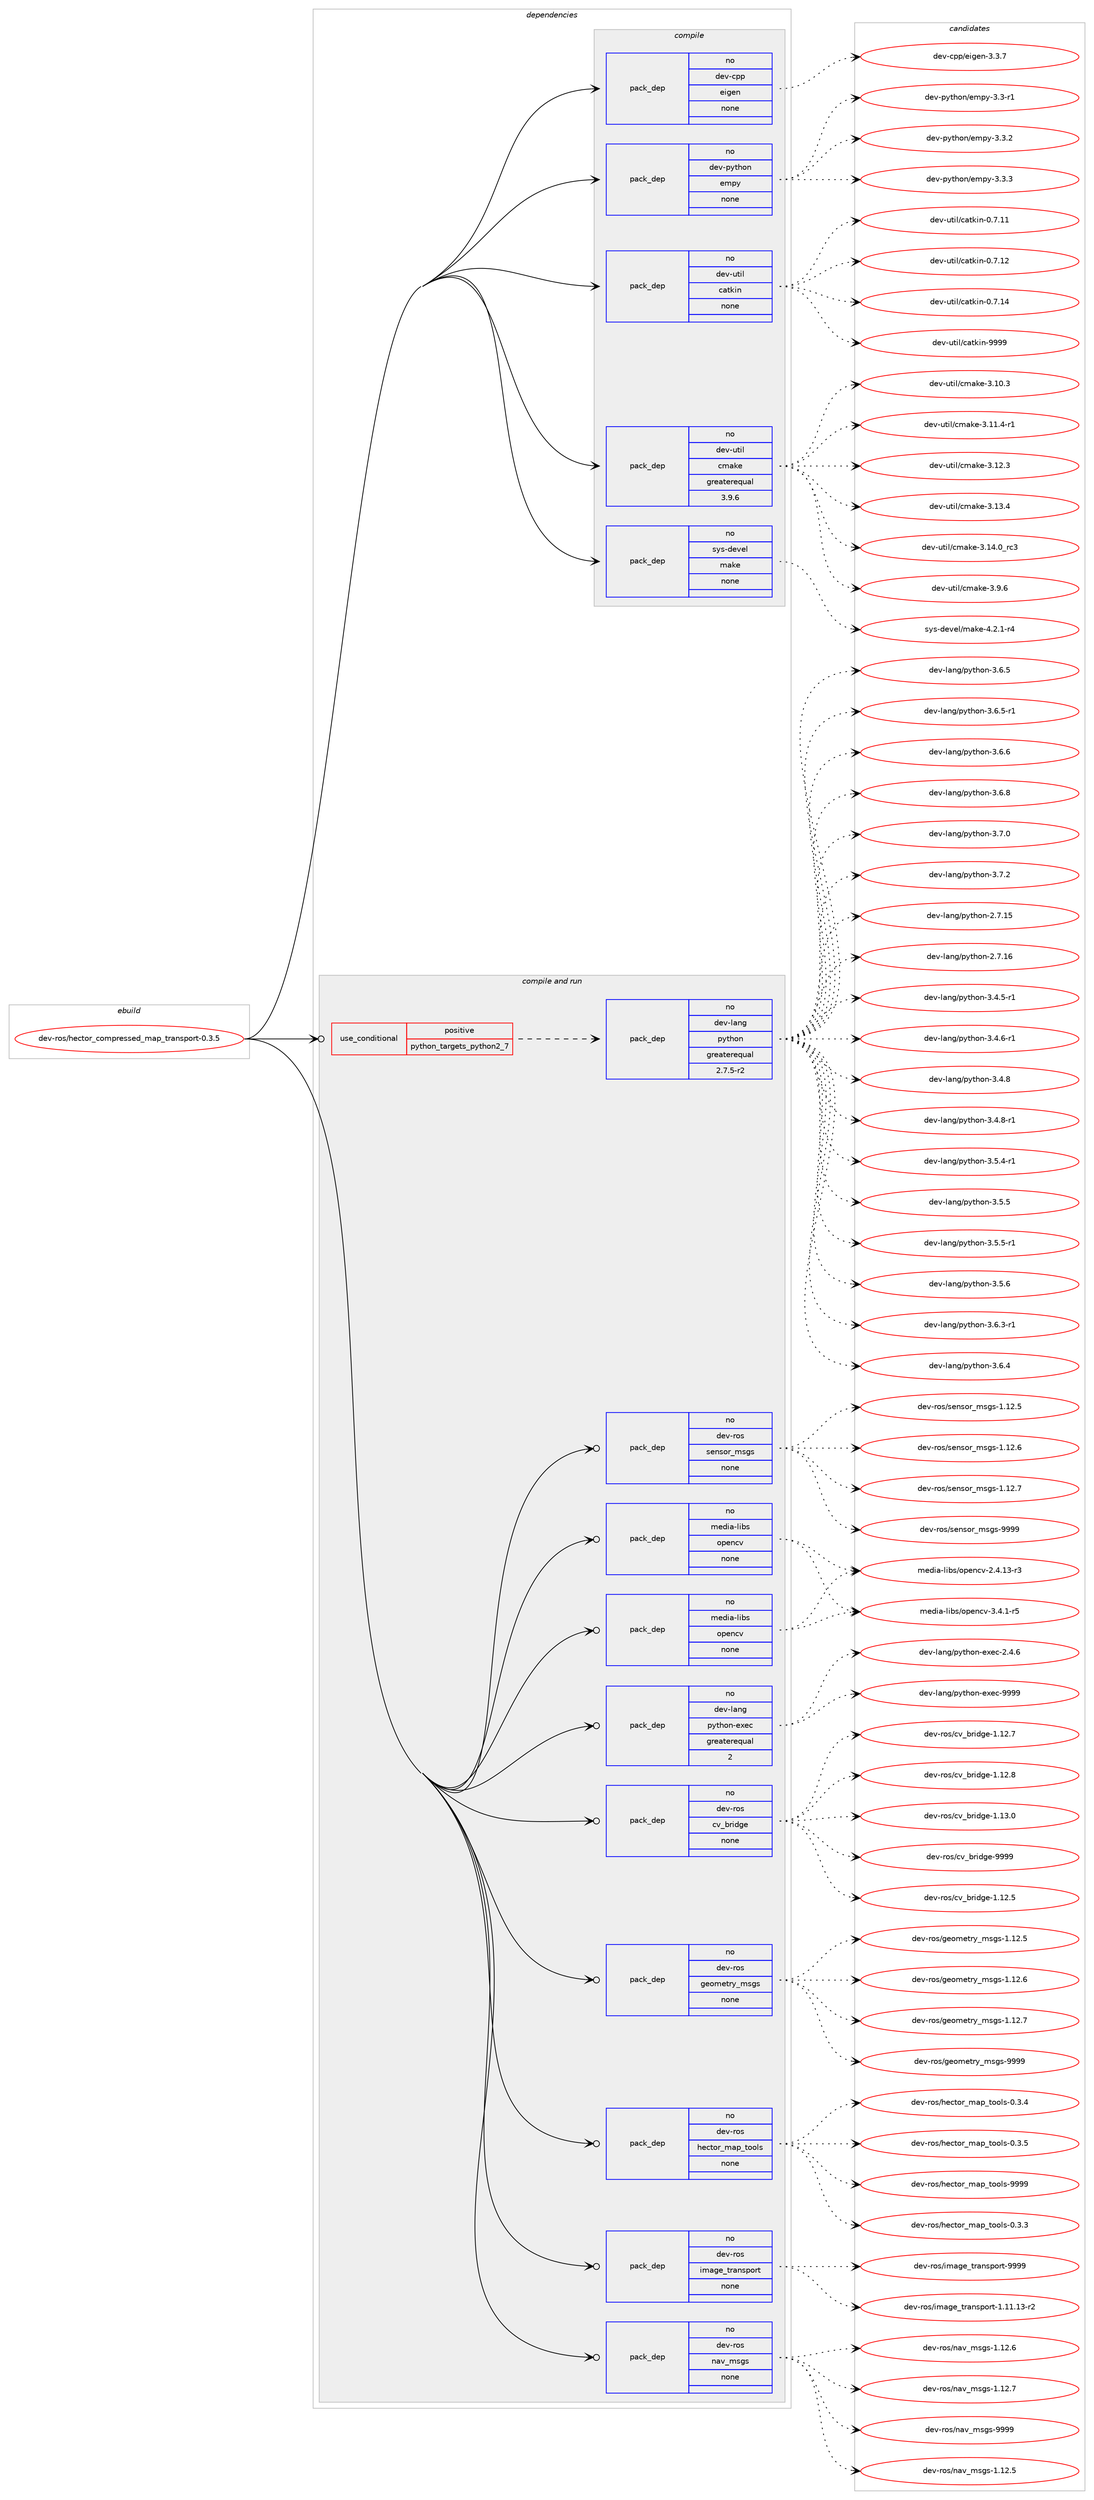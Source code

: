 digraph prolog {

# *************
# Graph options
# *************

newrank=true;
concentrate=true;
compound=true;
graph [rankdir=LR,fontname=Helvetica,fontsize=10,ranksep=1.5];#, ranksep=2.5, nodesep=0.2];
edge  [arrowhead=vee];
node  [fontname=Helvetica,fontsize=10];

# **********
# The ebuild
# **********

subgraph cluster_leftcol {
color=gray;
rank=same;
label=<<i>ebuild</i>>;
id [label="dev-ros/hector_compressed_map_transport-0.3.5", color=red, width=4, href="../dev-ros/hector_compressed_map_transport-0.3.5.svg"];
}

# ****************
# The dependencies
# ****************

subgraph cluster_midcol {
color=gray;
label=<<i>dependencies</i>>;
subgraph cluster_compile {
fillcolor="#eeeeee";
style=filled;
label=<<i>compile</i>>;
subgraph pack1044847 {
dependency1456860 [label=<<TABLE BORDER="0" CELLBORDER="1" CELLSPACING="0" CELLPADDING="4" WIDTH="220"><TR><TD ROWSPAN="6" CELLPADDING="30">pack_dep</TD></TR><TR><TD WIDTH="110">no</TD></TR><TR><TD>dev-cpp</TD></TR><TR><TD>eigen</TD></TR><TR><TD>none</TD></TR><TR><TD></TD></TR></TABLE>>, shape=none, color=blue];
}
id:e -> dependency1456860:w [weight=20,style="solid",arrowhead="vee"];
subgraph pack1044848 {
dependency1456861 [label=<<TABLE BORDER="0" CELLBORDER="1" CELLSPACING="0" CELLPADDING="4" WIDTH="220"><TR><TD ROWSPAN="6" CELLPADDING="30">pack_dep</TD></TR><TR><TD WIDTH="110">no</TD></TR><TR><TD>dev-python</TD></TR><TR><TD>empy</TD></TR><TR><TD>none</TD></TR><TR><TD></TD></TR></TABLE>>, shape=none, color=blue];
}
id:e -> dependency1456861:w [weight=20,style="solid",arrowhead="vee"];
subgraph pack1044849 {
dependency1456862 [label=<<TABLE BORDER="0" CELLBORDER="1" CELLSPACING="0" CELLPADDING="4" WIDTH="220"><TR><TD ROWSPAN="6" CELLPADDING="30">pack_dep</TD></TR><TR><TD WIDTH="110">no</TD></TR><TR><TD>dev-util</TD></TR><TR><TD>catkin</TD></TR><TR><TD>none</TD></TR><TR><TD></TD></TR></TABLE>>, shape=none, color=blue];
}
id:e -> dependency1456862:w [weight=20,style="solid",arrowhead="vee"];
subgraph pack1044850 {
dependency1456863 [label=<<TABLE BORDER="0" CELLBORDER="1" CELLSPACING="0" CELLPADDING="4" WIDTH="220"><TR><TD ROWSPAN="6" CELLPADDING="30">pack_dep</TD></TR><TR><TD WIDTH="110">no</TD></TR><TR><TD>dev-util</TD></TR><TR><TD>cmake</TD></TR><TR><TD>greaterequal</TD></TR><TR><TD>3.9.6</TD></TR></TABLE>>, shape=none, color=blue];
}
id:e -> dependency1456863:w [weight=20,style="solid",arrowhead="vee"];
subgraph pack1044851 {
dependency1456864 [label=<<TABLE BORDER="0" CELLBORDER="1" CELLSPACING="0" CELLPADDING="4" WIDTH="220"><TR><TD ROWSPAN="6" CELLPADDING="30">pack_dep</TD></TR><TR><TD WIDTH="110">no</TD></TR><TR><TD>sys-devel</TD></TR><TR><TD>make</TD></TR><TR><TD>none</TD></TR><TR><TD></TD></TR></TABLE>>, shape=none, color=blue];
}
id:e -> dependency1456864:w [weight=20,style="solid",arrowhead="vee"];
}
subgraph cluster_compileandrun {
fillcolor="#eeeeee";
style=filled;
label=<<i>compile and run</i>>;
subgraph cond388623 {
dependency1456865 [label=<<TABLE BORDER="0" CELLBORDER="1" CELLSPACING="0" CELLPADDING="4"><TR><TD ROWSPAN="3" CELLPADDING="10">use_conditional</TD></TR><TR><TD>positive</TD></TR><TR><TD>python_targets_python2_7</TD></TR></TABLE>>, shape=none, color=red];
subgraph pack1044852 {
dependency1456866 [label=<<TABLE BORDER="0" CELLBORDER="1" CELLSPACING="0" CELLPADDING="4" WIDTH="220"><TR><TD ROWSPAN="6" CELLPADDING="30">pack_dep</TD></TR><TR><TD WIDTH="110">no</TD></TR><TR><TD>dev-lang</TD></TR><TR><TD>python</TD></TR><TR><TD>greaterequal</TD></TR><TR><TD>2.7.5-r2</TD></TR></TABLE>>, shape=none, color=blue];
}
dependency1456865:e -> dependency1456866:w [weight=20,style="dashed",arrowhead="vee"];
}
id:e -> dependency1456865:w [weight=20,style="solid",arrowhead="odotvee"];
subgraph pack1044853 {
dependency1456867 [label=<<TABLE BORDER="0" CELLBORDER="1" CELLSPACING="0" CELLPADDING="4" WIDTH="220"><TR><TD ROWSPAN="6" CELLPADDING="30">pack_dep</TD></TR><TR><TD WIDTH="110">no</TD></TR><TR><TD>dev-lang</TD></TR><TR><TD>python-exec</TD></TR><TR><TD>greaterequal</TD></TR><TR><TD>2</TD></TR></TABLE>>, shape=none, color=blue];
}
id:e -> dependency1456867:w [weight=20,style="solid",arrowhead="odotvee"];
subgraph pack1044854 {
dependency1456868 [label=<<TABLE BORDER="0" CELLBORDER="1" CELLSPACING="0" CELLPADDING="4" WIDTH="220"><TR><TD ROWSPAN="6" CELLPADDING="30">pack_dep</TD></TR><TR><TD WIDTH="110">no</TD></TR><TR><TD>dev-ros</TD></TR><TR><TD>cv_bridge</TD></TR><TR><TD>none</TD></TR><TR><TD></TD></TR></TABLE>>, shape=none, color=blue];
}
id:e -> dependency1456868:w [weight=20,style="solid",arrowhead="odotvee"];
subgraph pack1044855 {
dependency1456869 [label=<<TABLE BORDER="0" CELLBORDER="1" CELLSPACING="0" CELLPADDING="4" WIDTH="220"><TR><TD ROWSPAN="6" CELLPADDING="30">pack_dep</TD></TR><TR><TD WIDTH="110">no</TD></TR><TR><TD>dev-ros</TD></TR><TR><TD>geometry_msgs</TD></TR><TR><TD>none</TD></TR><TR><TD></TD></TR></TABLE>>, shape=none, color=blue];
}
id:e -> dependency1456869:w [weight=20,style="solid",arrowhead="odotvee"];
subgraph pack1044856 {
dependency1456870 [label=<<TABLE BORDER="0" CELLBORDER="1" CELLSPACING="0" CELLPADDING="4" WIDTH="220"><TR><TD ROWSPAN="6" CELLPADDING="30">pack_dep</TD></TR><TR><TD WIDTH="110">no</TD></TR><TR><TD>dev-ros</TD></TR><TR><TD>hector_map_tools</TD></TR><TR><TD>none</TD></TR><TR><TD></TD></TR></TABLE>>, shape=none, color=blue];
}
id:e -> dependency1456870:w [weight=20,style="solid",arrowhead="odotvee"];
subgraph pack1044857 {
dependency1456871 [label=<<TABLE BORDER="0" CELLBORDER="1" CELLSPACING="0" CELLPADDING="4" WIDTH="220"><TR><TD ROWSPAN="6" CELLPADDING="30">pack_dep</TD></TR><TR><TD WIDTH="110">no</TD></TR><TR><TD>dev-ros</TD></TR><TR><TD>image_transport</TD></TR><TR><TD>none</TD></TR><TR><TD></TD></TR></TABLE>>, shape=none, color=blue];
}
id:e -> dependency1456871:w [weight=20,style="solid",arrowhead="odotvee"];
subgraph pack1044858 {
dependency1456872 [label=<<TABLE BORDER="0" CELLBORDER="1" CELLSPACING="0" CELLPADDING="4" WIDTH="220"><TR><TD ROWSPAN="6" CELLPADDING="30">pack_dep</TD></TR><TR><TD WIDTH="110">no</TD></TR><TR><TD>dev-ros</TD></TR><TR><TD>nav_msgs</TD></TR><TR><TD>none</TD></TR><TR><TD></TD></TR></TABLE>>, shape=none, color=blue];
}
id:e -> dependency1456872:w [weight=20,style="solid",arrowhead="odotvee"];
subgraph pack1044859 {
dependency1456873 [label=<<TABLE BORDER="0" CELLBORDER="1" CELLSPACING="0" CELLPADDING="4" WIDTH="220"><TR><TD ROWSPAN="6" CELLPADDING="30">pack_dep</TD></TR><TR><TD WIDTH="110">no</TD></TR><TR><TD>dev-ros</TD></TR><TR><TD>sensor_msgs</TD></TR><TR><TD>none</TD></TR><TR><TD></TD></TR></TABLE>>, shape=none, color=blue];
}
id:e -> dependency1456873:w [weight=20,style="solid",arrowhead="odotvee"];
subgraph pack1044860 {
dependency1456874 [label=<<TABLE BORDER="0" CELLBORDER="1" CELLSPACING="0" CELLPADDING="4" WIDTH="220"><TR><TD ROWSPAN="6" CELLPADDING="30">pack_dep</TD></TR><TR><TD WIDTH="110">no</TD></TR><TR><TD>media-libs</TD></TR><TR><TD>opencv</TD></TR><TR><TD>none</TD></TR><TR><TD></TD></TR></TABLE>>, shape=none, color=blue];
}
id:e -> dependency1456874:w [weight=20,style="solid",arrowhead="odotvee"];
subgraph pack1044861 {
dependency1456875 [label=<<TABLE BORDER="0" CELLBORDER="1" CELLSPACING="0" CELLPADDING="4" WIDTH="220"><TR><TD ROWSPAN="6" CELLPADDING="30">pack_dep</TD></TR><TR><TD WIDTH="110">no</TD></TR><TR><TD>media-libs</TD></TR><TR><TD>opencv</TD></TR><TR><TD>none</TD></TR><TR><TD></TD></TR></TABLE>>, shape=none, color=blue];
}
id:e -> dependency1456875:w [weight=20,style="solid",arrowhead="odotvee"];
}
subgraph cluster_run {
fillcolor="#eeeeee";
style=filled;
label=<<i>run</i>>;
}
}

# **************
# The candidates
# **************

subgraph cluster_choices {
rank=same;
color=gray;
label=<<i>candidates</i>>;

subgraph choice1044847 {
color=black;
nodesep=1;
choice100101118459911211247101105103101110455146514655 [label="dev-cpp/eigen-3.3.7", color=red, width=4,href="../dev-cpp/eigen-3.3.7.svg"];
dependency1456860:e -> choice100101118459911211247101105103101110455146514655:w [style=dotted,weight="100"];
}
subgraph choice1044848 {
color=black;
nodesep=1;
choice1001011184511212111610411111047101109112121455146514511449 [label="dev-python/empy-3.3-r1", color=red, width=4,href="../dev-python/empy-3.3-r1.svg"];
choice1001011184511212111610411111047101109112121455146514650 [label="dev-python/empy-3.3.2", color=red, width=4,href="../dev-python/empy-3.3.2.svg"];
choice1001011184511212111610411111047101109112121455146514651 [label="dev-python/empy-3.3.3", color=red, width=4,href="../dev-python/empy-3.3.3.svg"];
dependency1456861:e -> choice1001011184511212111610411111047101109112121455146514511449:w [style=dotted,weight="100"];
dependency1456861:e -> choice1001011184511212111610411111047101109112121455146514650:w [style=dotted,weight="100"];
dependency1456861:e -> choice1001011184511212111610411111047101109112121455146514651:w [style=dotted,weight="100"];
}
subgraph choice1044849 {
color=black;
nodesep=1;
choice1001011184511711610510847999711610710511045484655464949 [label="dev-util/catkin-0.7.11", color=red, width=4,href="../dev-util/catkin-0.7.11.svg"];
choice1001011184511711610510847999711610710511045484655464950 [label="dev-util/catkin-0.7.12", color=red, width=4,href="../dev-util/catkin-0.7.12.svg"];
choice1001011184511711610510847999711610710511045484655464952 [label="dev-util/catkin-0.7.14", color=red, width=4,href="../dev-util/catkin-0.7.14.svg"];
choice100101118451171161051084799971161071051104557575757 [label="dev-util/catkin-9999", color=red, width=4,href="../dev-util/catkin-9999.svg"];
dependency1456862:e -> choice1001011184511711610510847999711610710511045484655464949:w [style=dotted,weight="100"];
dependency1456862:e -> choice1001011184511711610510847999711610710511045484655464950:w [style=dotted,weight="100"];
dependency1456862:e -> choice1001011184511711610510847999711610710511045484655464952:w [style=dotted,weight="100"];
dependency1456862:e -> choice100101118451171161051084799971161071051104557575757:w [style=dotted,weight="100"];
}
subgraph choice1044850 {
color=black;
nodesep=1;
choice1001011184511711610510847991099710710145514649484651 [label="dev-util/cmake-3.10.3", color=red, width=4,href="../dev-util/cmake-3.10.3.svg"];
choice10010111845117116105108479910997107101455146494946524511449 [label="dev-util/cmake-3.11.4-r1", color=red, width=4,href="../dev-util/cmake-3.11.4-r1.svg"];
choice1001011184511711610510847991099710710145514649504651 [label="dev-util/cmake-3.12.3", color=red, width=4,href="../dev-util/cmake-3.12.3.svg"];
choice1001011184511711610510847991099710710145514649514652 [label="dev-util/cmake-3.13.4", color=red, width=4,href="../dev-util/cmake-3.13.4.svg"];
choice1001011184511711610510847991099710710145514649524648951149951 [label="dev-util/cmake-3.14.0_rc3", color=red, width=4,href="../dev-util/cmake-3.14.0_rc3.svg"];
choice10010111845117116105108479910997107101455146574654 [label="dev-util/cmake-3.9.6", color=red, width=4,href="../dev-util/cmake-3.9.6.svg"];
dependency1456863:e -> choice1001011184511711610510847991099710710145514649484651:w [style=dotted,weight="100"];
dependency1456863:e -> choice10010111845117116105108479910997107101455146494946524511449:w [style=dotted,weight="100"];
dependency1456863:e -> choice1001011184511711610510847991099710710145514649504651:w [style=dotted,weight="100"];
dependency1456863:e -> choice1001011184511711610510847991099710710145514649514652:w [style=dotted,weight="100"];
dependency1456863:e -> choice1001011184511711610510847991099710710145514649524648951149951:w [style=dotted,weight="100"];
dependency1456863:e -> choice10010111845117116105108479910997107101455146574654:w [style=dotted,weight="100"];
}
subgraph choice1044851 {
color=black;
nodesep=1;
choice1151211154510010111810110847109971071014552465046494511452 [label="sys-devel/make-4.2.1-r4", color=red, width=4,href="../sys-devel/make-4.2.1-r4.svg"];
dependency1456864:e -> choice1151211154510010111810110847109971071014552465046494511452:w [style=dotted,weight="100"];
}
subgraph choice1044852 {
color=black;
nodesep=1;
choice10010111845108971101034711212111610411111045504655464953 [label="dev-lang/python-2.7.15", color=red, width=4,href="../dev-lang/python-2.7.15.svg"];
choice10010111845108971101034711212111610411111045504655464954 [label="dev-lang/python-2.7.16", color=red, width=4,href="../dev-lang/python-2.7.16.svg"];
choice1001011184510897110103471121211161041111104551465246534511449 [label="dev-lang/python-3.4.5-r1", color=red, width=4,href="../dev-lang/python-3.4.5-r1.svg"];
choice1001011184510897110103471121211161041111104551465246544511449 [label="dev-lang/python-3.4.6-r1", color=red, width=4,href="../dev-lang/python-3.4.6-r1.svg"];
choice100101118451089711010347112121116104111110455146524656 [label="dev-lang/python-3.4.8", color=red, width=4,href="../dev-lang/python-3.4.8.svg"];
choice1001011184510897110103471121211161041111104551465246564511449 [label="dev-lang/python-3.4.8-r1", color=red, width=4,href="../dev-lang/python-3.4.8-r1.svg"];
choice1001011184510897110103471121211161041111104551465346524511449 [label="dev-lang/python-3.5.4-r1", color=red, width=4,href="../dev-lang/python-3.5.4-r1.svg"];
choice100101118451089711010347112121116104111110455146534653 [label="dev-lang/python-3.5.5", color=red, width=4,href="../dev-lang/python-3.5.5.svg"];
choice1001011184510897110103471121211161041111104551465346534511449 [label="dev-lang/python-3.5.5-r1", color=red, width=4,href="../dev-lang/python-3.5.5-r1.svg"];
choice100101118451089711010347112121116104111110455146534654 [label="dev-lang/python-3.5.6", color=red, width=4,href="../dev-lang/python-3.5.6.svg"];
choice1001011184510897110103471121211161041111104551465446514511449 [label="dev-lang/python-3.6.3-r1", color=red, width=4,href="../dev-lang/python-3.6.3-r1.svg"];
choice100101118451089711010347112121116104111110455146544652 [label="dev-lang/python-3.6.4", color=red, width=4,href="../dev-lang/python-3.6.4.svg"];
choice100101118451089711010347112121116104111110455146544653 [label="dev-lang/python-3.6.5", color=red, width=4,href="../dev-lang/python-3.6.5.svg"];
choice1001011184510897110103471121211161041111104551465446534511449 [label="dev-lang/python-3.6.5-r1", color=red, width=4,href="../dev-lang/python-3.6.5-r1.svg"];
choice100101118451089711010347112121116104111110455146544654 [label="dev-lang/python-3.6.6", color=red, width=4,href="../dev-lang/python-3.6.6.svg"];
choice100101118451089711010347112121116104111110455146544656 [label="dev-lang/python-3.6.8", color=red, width=4,href="../dev-lang/python-3.6.8.svg"];
choice100101118451089711010347112121116104111110455146554648 [label="dev-lang/python-3.7.0", color=red, width=4,href="../dev-lang/python-3.7.0.svg"];
choice100101118451089711010347112121116104111110455146554650 [label="dev-lang/python-3.7.2", color=red, width=4,href="../dev-lang/python-3.7.2.svg"];
dependency1456866:e -> choice10010111845108971101034711212111610411111045504655464953:w [style=dotted,weight="100"];
dependency1456866:e -> choice10010111845108971101034711212111610411111045504655464954:w [style=dotted,weight="100"];
dependency1456866:e -> choice1001011184510897110103471121211161041111104551465246534511449:w [style=dotted,weight="100"];
dependency1456866:e -> choice1001011184510897110103471121211161041111104551465246544511449:w [style=dotted,weight="100"];
dependency1456866:e -> choice100101118451089711010347112121116104111110455146524656:w [style=dotted,weight="100"];
dependency1456866:e -> choice1001011184510897110103471121211161041111104551465246564511449:w [style=dotted,weight="100"];
dependency1456866:e -> choice1001011184510897110103471121211161041111104551465346524511449:w [style=dotted,weight="100"];
dependency1456866:e -> choice100101118451089711010347112121116104111110455146534653:w [style=dotted,weight="100"];
dependency1456866:e -> choice1001011184510897110103471121211161041111104551465346534511449:w [style=dotted,weight="100"];
dependency1456866:e -> choice100101118451089711010347112121116104111110455146534654:w [style=dotted,weight="100"];
dependency1456866:e -> choice1001011184510897110103471121211161041111104551465446514511449:w [style=dotted,weight="100"];
dependency1456866:e -> choice100101118451089711010347112121116104111110455146544652:w [style=dotted,weight="100"];
dependency1456866:e -> choice100101118451089711010347112121116104111110455146544653:w [style=dotted,weight="100"];
dependency1456866:e -> choice1001011184510897110103471121211161041111104551465446534511449:w [style=dotted,weight="100"];
dependency1456866:e -> choice100101118451089711010347112121116104111110455146544654:w [style=dotted,weight="100"];
dependency1456866:e -> choice100101118451089711010347112121116104111110455146544656:w [style=dotted,weight="100"];
dependency1456866:e -> choice100101118451089711010347112121116104111110455146554648:w [style=dotted,weight="100"];
dependency1456866:e -> choice100101118451089711010347112121116104111110455146554650:w [style=dotted,weight="100"];
}
subgraph choice1044853 {
color=black;
nodesep=1;
choice1001011184510897110103471121211161041111104510112010199455046524654 [label="dev-lang/python-exec-2.4.6", color=red, width=4,href="../dev-lang/python-exec-2.4.6.svg"];
choice10010111845108971101034711212111610411111045101120101994557575757 [label="dev-lang/python-exec-9999", color=red, width=4,href="../dev-lang/python-exec-9999.svg"];
dependency1456867:e -> choice1001011184510897110103471121211161041111104510112010199455046524654:w [style=dotted,weight="100"];
dependency1456867:e -> choice10010111845108971101034711212111610411111045101120101994557575757:w [style=dotted,weight="100"];
}
subgraph choice1044854 {
color=black;
nodesep=1;
choice100101118451141111154799118959811410510010310145494649504653 [label="dev-ros/cv_bridge-1.12.5", color=red, width=4,href="../dev-ros/cv_bridge-1.12.5.svg"];
choice100101118451141111154799118959811410510010310145494649504655 [label="dev-ros/cv_bridge-1.12.7", color=red, width=4,href="../dev-ros/cv_bridge-1.12.7.svg"];
choice100101118451141111154799118959811410510010310145494649504656 [label="dev-ros/cv_bridge-1.12.8", color=red, width=4,href="../dev-ros/cv_bridge-1.12.8.svg"];
choice100101118451141111154799118959811410510010310145494649514648 [label="dev-ros/cv_bridge-1.13.0", color=red, width=4,href="../dev-ros/cv_bridge-1.13.0.svg"];
choice10010111845114111115479911895981141051001031014557575757 [label="dev-ros/cv_bridge-9999", color=red, width=4,href="../dev-ros/cv_bridge-9999.svg"];
dependency1456868:e -> choice100101118451141111154799118959811410510010310145494649504653:w [style=dotted,weight="100"];
dependency1456868:e -> choice100101118451141111154799118959811410510010310145494649504655:w [style=dotted,weight="100"];
dependency1456868:e -> choice100101118451141111154799118959811410510010310145494649504656:w [style=dotted,weight="100"];
dependency1456868:e -> choice100101118451141111154799118959811410510010310145494649514648:w [style=dotted,weight="100"];
dependency1456868:e -> choice10010111845114111115479911895981141051001031014557575757:w [style=dotted,weight="100"];
}
subgraph choice1044855 {
color=black;
nodesep=1;
choice10010111845114111115471031011111091011161141219510911510311545494649504653 [label="dev-ros/geometry_msgs-1.12.5", color=red, width=4,href="../dev-ros/geometry_msgs-1.12.5.svg"];
choice10010111845114111115471031011111091011161141219510911510311545494649504654 [label="dev-ros/geometry_msgs-1.12.6", color=red, width=4,href="../dev-ros/geometry_msgs-1.12.6.svg"];
choice10010111845114111115471031011111091011161141219510911510311545494649504655 [label="dev-ros/geometry_msgs-1.12.7", color=red, width=4,href="../dev-ros/geometry_msgs-1.12.7.svg"];
choice1001011184511411111547103101111109101116114121951091151031154557575757 [label="dev-ros/geometry_msgs-9999", color=red, width=4,href="../dev-ros/geometry_msgs-9999.svg"];
dependency1456869:e -> choice10010111845114111115471031011111091011161141219510911510311545494649504653:w [style=dotted,weight="100"];
dependency1456869:e -> choice10010111845114111115471031011111091011161141219510911510311545494649504654:w [style=dotted,weight="100"];
dependency1456869:e -> choice10010111845114111115471031011111091011161141219510911510311545494649504655:w [style=dotted,weight="100"];
dependency1456869:e -> choice1001011184511411111547103101111109101116114121951091151031154557575757:w [style=dotted,weight="100"];
}
subgraph choice1044856 {
color=black;
nodesep=1;
choice100101118451141111154710410199116111114951099711295116111111108115454846514651 [label="dev-ros/hector_map_tools-0.3.3", color=red, width=4,href="../dev-ros/hector_map_tools-0.3.3.svg"];
choice100101118451141111154710410199116111114951099711295116111111108115454846514652 [label="dev-ros/hector_map_tools-0.3.4", color=red, width=4,href="../dev-ros/hector_map_tools-0.3.4.svg"];
choice100101118451141111154710410199116111114951099711295116111111108115454846514653 [label="dev-ros/hector_map_tools-0.3.5", color=red, width=4,href="../dev-ros/hector_map_tools-0.3.5.svg"];
choice1001011184511411111547104101991161111149510997112951161111111081154557575757 [label="dev-ros/hector_map_tools-9999", color=red, width=4,href="../dev-ros/hector_map_tools-9999.svg"];
dependency1456870:e -> choice100101118451141111154710410199116111114951099711295116111111108115454846514651:w [style=dotted,weight="100"];
dependency1456870:e -> choice100101118451141111154710410199116111114951099711295116111111108115454846514652:w [style=dotted,weight="100"];
dependency1456870:e -> choice100101118451141111154710410199116111114951099711295116111111108115454846514653:w [style=dotted,weight="100"];
dependency1456870:e -> choice1001011184511411111547104101991161111149510997112951161111111081154557575757:w [style=dotted,weight="100"];
}
subgraph choice1044857 {
color=black;
nodesep=1;
choice100101118451141111154710510997103101951161149711011511211111411645494649494649514511450 [label="dev-ros/image_transport-1.11.13-r2", color=red, width=4,href="../dev-ros/image_transport-1.11.13-r2.svg"];
choice10010111845114111115471051099710310195116114971101151121111141164557575757 [label="dev-ros/image_transport-9999", color=red, width=4,href="../dev-ros/image_transport-9999.svg"];
dependency1456871:e -> choice100101118451141111154710510997103101951161149711011511211111411645494649494649514511450:w [style=dotted,weight="100"];
dependency1456871:e -> choice10010111845114111115471051099710310195116114971101151121111141164557575757:w [style=dotted,weight="100"];
}
subgraph choice1044858 {
color=black;
nodesep=1;
choice1001011184511411111547110971189510911510311545494649504653 [label="dev-ros/nav_msgs-1.12.5", color=red, width=4,href="../dev-ros/nav_msgs-1.12.5.svg"];
choice1001011184511411111547110971189510911510311545494649504654 [label="dev-ros/nav_msgs-1.12.6", color=red, width=4,href="../dev-ros/nav_msgs-1.12.6.svg"];
choice1001011184511411111547110971189510911510311545494649504655 [label="dev-ros/nav_msgs-1.12.7", color=red, width=4,href="../dev-ros/nav_msgs-1.12.7.svg"];
choice100101118451141111154711097118951091151031154557575757 [label="dev-ros/nav_msgs-9999", color=red, width=4,href="../dev-ros/nav_msgs-9999.svg"];
dependency1456872:e -> choice1001011184511411111547110971189510911510311545494649504653:w [style=dotted,weight="100"];
dependency1456872:e -> choice1001011184511411111547110971189510911510311545494649504654:w [style=dotted,weight="100"];
dependency1456872:e -> choice1001011184511411111547110971189510911510311545494649504655:w [style=dotted,weight="100"];
dependency1456872:e -> choice100101118451141111154711097118951091151031154557575757:w [style=dotted,weight="100"];
}
subgraph choice1044859 {
color=black;
nodesep=1;
choice10010111845114111115471151011101151111149510911510311545494649504653 [label="dev-ros/sensor_msgs-1.12.5", color=red, width=4,href="../dev-ros/sensor_msgs-1.12.5.svg"];
choice10010111845114111115471151011101151111149510911510311545494649504654 [label="dev-ros/sensor_msgs-1.12.6", color=red, width=4,href="../dev-ros/sensor_msgs-1.12.6.svg"];
choice10010111845114111115471151011101151111149510911510311545494649504655 [label="dev-ros/sensor_msgs-1.12.7", color=red, width=4,href="../dev-ros/sensor_msgs-1.12.7.svg"];
choice1001011184511411111547115101110115111114951091151031154557575757 [label="dev-ros/sensor_msgs-9999", color=red, width=4,href="../dev-ros/sensor_msgs-9999.svg"];
dependency1456873:e -> choice10010111845114111115471151011101151111149510911510311545494649504653:w [style=dotted,weight="100"];
dependency1456873:e -> choice10010111845114111115471151011101151111149510911510311545494649504654:w [style=dotted,weight="100"];
dependency1456873:e -> choice10010111845114111115471151011101151111149510911510311545494649504655:w [style=dotted,weight="100"];
dependency1456873:e -> choice1001011184511411111547115101110115111114951091151031154557575757:w [style=dotted,weight="100"];
}
subgraph choice1044860 {
color=black;
nodesep=1;
choice1091011001059745108105981154711111210111099118455046524649514511451 [label="media-libs/opencv-2.4.13-r3", color=red, width=4,href="../media-libs/opencv-2.4.13-r3.svg"];
choice10910110010597451081059811547111112101110991184551465246494511453 [label="media-libs/opencv-3.4.1-r5", color=red, width=4,href="../media-libs/opencv-3.4.1-r5.svg"];
dependency1456874:e -> choice1091011001059745108105981154711111210111099118455046524649514511451:w [style=dotted,weight="100"];
dependency1456874:e -> choice10910110010597451081059811547111112101110991184551465246494511453:w [style=dotted,weight="100"];
}
subgraph choice1044861 {
color=black;
nodesep=1;
choice1091011001059745108105981154711111210111099118455046524649514511451 [label="media-libs/opencv-2.4.13-r3", color=red, width=4,href="../media-libs/opencv-2.4.13-r3.svg"];
choice10910110010597451081059811547111112101110991184551465246494511453 [label="media-libs/opencv-3.4.1-r5", color=red, width=4,href="../media-libs/opencv-3.4.1-r5.svg"];
dependency1456875:e -> choice1091011001059745108105981154711111210111099118455046524649514511451:w [style=dotted,weight="100"];
dependency1456875:e -> choice10910110010597451081059811547111112101110991184551465246494511453:w [style=dotted,weight="100"];
}
}

}
